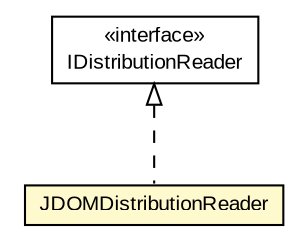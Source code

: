 #!/usr/local/bin/dot
#
# Class diagram 
# Generated by UMLGraph version R5_6-24-gf6e263 (http://www.umlgraph.org/)
#

digraph G {
	edge [fontname="arial",fontsize=10,labelfontname="arial",labelfontsize=10];
	node [fontname="arial",fontsize=10,shape=plaintext];
	nodesep=0.25;
	ranksep=0.5;
	// edu.arizona.biosemantics.semanticmarkup.markupelement.distribution.io.IDistributionReader
	c91323 [label=<<table title="edu.arizona.biosemantics.semanticmarkup.markupelement.distribution.io.IDistributionReader" border="0" cellborder="1" cellspacing="0" cellpadding="2" port="p" href="../IDistributionReader.html">
		<tr><td><table border="0" cellspacing="0" cellpadding="1">
<tr><td align="center" balign="center"> &#171;interface&#187; </td></tr>
<tr><td align="center" balign="center"> IDistributionReader </td></tr>
		</table></td></tr>
		</table>>, URL="../IDistributionReader.html", fontname="arial", fontcolor="black", fontsize=10.0];
	// edu.arizona.biosemantics.semanticmarkup.markupelement.distribution.io.lib.JDOMDistributionReader
	c91325 [label=<<table title="edu.arizona.biosemantics.semanticmarkup.markupelement.distribution.io.lib.JDOMDistributionReader" border="0" cellborder="1" cellspacing="0" cellpadding="2" port="p" bgcolor="lemonChiffon" href="./JDOMDistributionReader.html">
		<tr><td><table border="0" cellspacing="0" cellpadding="1">
<tr><td align="center" balign="center"> JDOMDistributionReader </td></tr>
		</table></td></tr>
		</table>>, URL="./JDOMDistributionReader.html", fontname="arial", fontcolor="black", fontsize=10.0];
	//edu.arizona.biosemantics.semanticmarkup.markupelement.distribution.io.lib.JDOMDistributionReader implements edu.arizona.biosemantics.semanticmarkup.markupelement.distribution.io.IDistributionReader
	c91323:p -> c91325:p [dir=back,arrowtail=empty,style=dashed];
}

